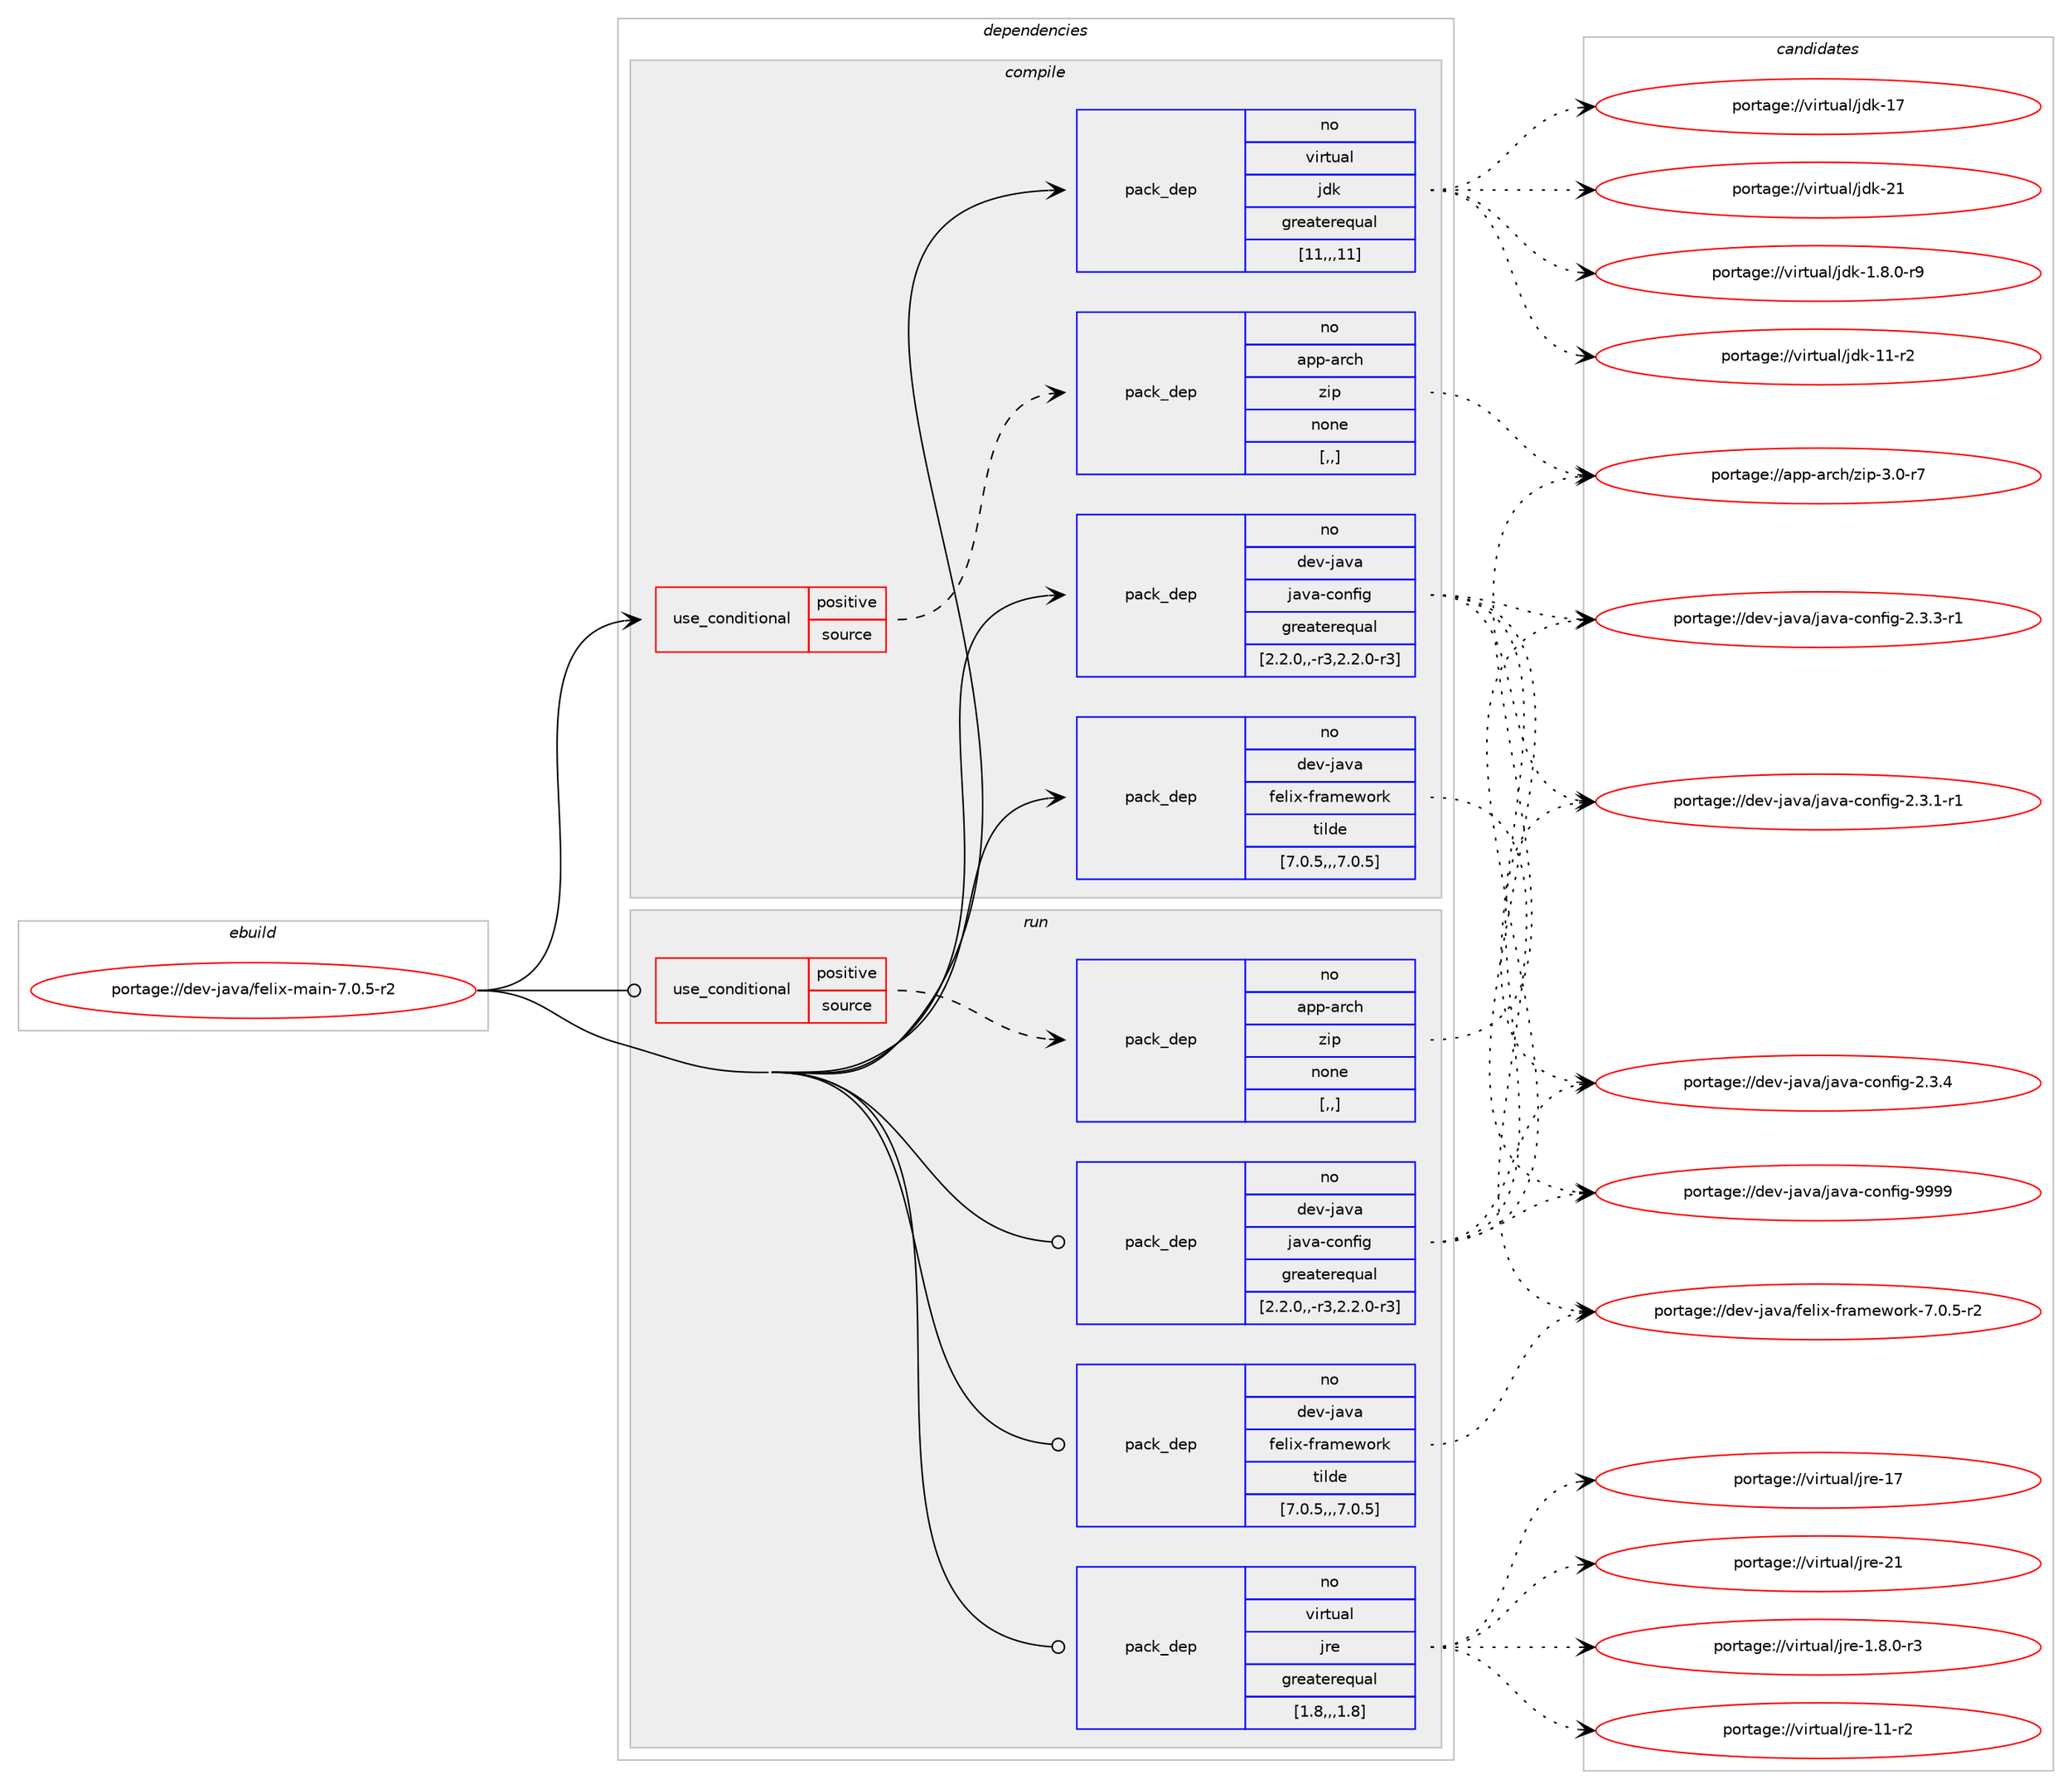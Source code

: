 digraph prolog {

# *************
# Graph options
# *************

newrank=true;
concentrate=true;
compound=true;
graph [rankdir=LR,fontname=Helvetica,fontsize=10,ranksep=1.5];#, ranksep=2.5, nodesep=0.2];
edge  [arrowhead=vee];
node  [fontname=Helvetica,fontsize=10];

# **********
# The ebuild
# **********

subgraph cluster_leftcol {
color=gray;
rank=same;
label=<<i>ebuild</i>>;
id [label="portage://dev-java/felix-main-7.0.5-r2", color=red, width=4, href="../dev-java/felix-main-7.0.5-r2.svg"];
}

# ****************
# The dependencies
# ****************

subgraph cluster_midcol {
color=gray;
label=<<i>dependencies</i>>;
subgraph cluster_compile {
fillcolor="#eeeeee";
style=filled;
label=<<i>compile</i>>;
subgraph cond21067 {
dependency91458 [label=<<TABLE BORDER="0" CELLBORDER="1" CELLSPACING="0" CELLPADDING="4"><TR><TD ROWSPAN="3" CELLPADDING="10">use_conditional</TD></TR><TR><TD>positive</TD></TR><TR><TD>source</TD></TR></TABLE>>, shape=none, color=red];
subgraph pack69367 {
dependency91459 [label=<<TABLE BORDER="0" CELLBORDER="1" CELLSPACING="0" CELLPADDING="4" WIDTH="220"><TR><TD ROWSPAN="6" CELLPADDING="30">pack_dep</TD></TR><TR><TD WIDTH="110">no</TD></TR><TR><TD>app-arch</TD></TR><TR><TD>zip</TD></TR><TR><TD>none</TD></TR><TR><TD>[,,]</TD></TR></TABLE>>, shape=none, color=blue];
}
dependency91458:e -> dependency91459:w [weight=20,style="dashed",arrowhead="vee"];
}
id:e -> dependency91458:w [weight=20,style="solid",arrowhead="vee"];
subgraph pack69368 {
dependency91460 [label=<<TABLE BORDER="0" CELLBORDER="1" CELLSPACING="0" CELLPADDING="4" WIDTH="220"><TR><TD ROWSPAN="6" CELLPADDING="30">pack_dep</TD></TR><TR><TD WIDTH="110">no</TD></TR><TR><TD>dev-java</TD></TR><TR><TD>felix-framework</TD></TR><TR><TD>tilde</TD></TR><TR><TD>[7.0.5,,,7.0.5]</TD></TR></TABLE>>, shape=none, color=blue];
}
id:e -> dependency91460:w [weight=20,style="solid",arrowhead="vee"];
subgraph pack69369 {
dependency91461 [label=<<TABLE BORDER="0" CELLBORDER="1" CELLSPACING="0" CELLPADDING="4" WIDTH="220"><TR><TD ROWSPAN="6" CELLPADDING="30">pack_dep</TD></TR><TR><TD WIDTH="110">no</TD></TR><TR><TD>dev-java</TD></TR><TR><TD>java-config</TD></TR><TR><TD>greaterequal</TD></TR><TR><TD>[2.2.0,,-r3,2.2.0-r3]</TD></TR></TABLE>>, shape=none, color=blue];
}
id:e -> dependency91461:w [weight=20,style="solid",arrowhead="vee"];
subgraph pack69370 {
dependency91462 [label=<<TABLE BORDER="0" CELLBORDER="1" CELLSPACING="0" CELLPADDING="4" WIDTH="220"><TR><TD ROWSPAN="6" CELLPADDING="30">pack_dep</TD></TR><TR><TD WIDTH="110">no</TD></TR><TR><TD>virtual</TD></TR><TR><TD>jdk</TD></TR><TR><TD>greaterequal</TD></TR><TR><TD>[11,,,11]</TD></TR></TABLE>>, shape=none, color=blue];
}
id:e -> dependency91462:w [weight=20,style="solid",arrowhead="vee"];
}
subgraph cluster_compileandrun {
fillcolor="#eeeeee";
style=filled;
label=<<i>compile and run</i>>;
}
subgraph cluster_run {
fillcolor="#eeeeee";
style=filled;
label=<<i>run</i>>;
subgraph cond21068 {
dependency91463 [label=<<TABLE BORDER="0" CELLBORDER="1" CELLSPACING="0" CELLPADDING="4"><TR><TD ROWSPAN="3" CELLPADDING="10">use_conditional</TD></TR><TR><TD>positive</TD></TR><TR><TD>source</TD></TR></TABLE>>, shape=none, color=red];
subgraph pack69371 {
dependency91464 [label=<<TABLE BORDER="0" CELLBORDER="1" CELLSPACING="0" CELLPADDING="4" WIDTH="220"><TR><TD ROWSPAN="6" CELLPADDING="30">pack_dep</TD></TR><TR><TD WIDTH="110">no</TD></TR><TR><TD>app-arch</TD></TR><TR><TD>zip</TD></TR><TR><TD>none</TD></TR><TR><TD>[,,]</TD></TR></TABLE>>, shape=none, color=blue];
}
dependency91463:e -> dependency91464:w [weight=20,style="dashed",arrowhead="vee"];
}
id:e -> dependency91463:w [weight=20,style="solid",arrowhead="odot"];
subgraph pack69372 {
dependency91465 [label=<<TABLE BORDER="0" CELLBORDER="1" CELLSPACING="0" CELLPADDING="4" WIDTH="220"><TR><TD ROWSPAN="6" CELLPADDING="30">pack_dep</TD></TR><TR><TD WIDTH="110">no</TD></TR><TR><TD>dev-java</TD></TR><TR><TD>felix-framework</TD></TR><TR><TD>tilde</TD></TR><TR><TD>[7.0.5,,,7.0.5]</TD></TR></TABLE>>, shape=none, color=blue];
}
id:e -> dependency91465:w [weight=20,style="solid",arrowhead="odot"];
subgraph pack69373 {
dependency91466 [label=<<TABLE BORDER="0" CELLBORDER="1" CELLSPACING="0" CELLPADDING="4" WIDTH="220"><TR><TD ROWSPAN="6" CELLPADDING="30">pack_dep</TD></TR><TR><TD WIDTH="110">no</TD></TR><TR><TD>dev-java</TD></TR><TR><TD>java-config</TD></TR><TR><TD>greaterequal</TD></TR><TR><TD>[2.2.0,,-r3,2.2.0-r3]</TD></TR></TABLE>>, shape=none, color=blue];
}
id:e -> dependency91466:w [weight=20,style="solid",arrowhead="odot"];
subgraph pack69374 {
dependency91467 [label=<<TABLE BORDER="0" CELLBORDER="1" CELLSPACING="0" CELLPADDING="4" WIDTH="220"><TR><TD ROWSPAN="6" CELLPADDING="30">pack_dep</TD></TR><TR><TD WIDTH="110">no</TD></TR><TR><TD>virtual</TD></TR><TR><TD>jre</TD></TR><TR><TD>greaterequal</TD></TR><TR><TD>[1.8,,,1.8]</TD></TR></TABLE>>, shape=none, color=blue];
}
id:e -> dependency91467:w [weight=20,style="solid",arrowhead="odot"];
}
}

# **************
# The candidates
# **************

subgraph cluster_choices {
rank=same;
color=gray;
label=<<i>candidates</i>>;

subgraph choice69367 {
color=black;
nodesep=1;
choice9711211245971149910447122105112455146484511455 [label="portage://app-arch/zip-3.0-r7", color=red, width=4,href="../app-arch/zip-3.0-r7.svg"];
dependency91459:e -> choice9711211245971149910447122105112455146484511455:w [style=dotted,weight="100"];
}
subgraph choice69368 {
color=black;
nodesep=1;
choice1001011184510697118974710210110810512045102114971091011191111141074555464846534511450 [label="portage://dev-java/felix-framework-7.0.5-r2", color=red, width=4,href="../dev-java/felix-framework-7.0.5-r2.svg"];
dependency91460:e -> choice1001011184510697118974710210110810512045102114971091011191111141074555464846534511450:w [style=dotted,weight="100"];
}
subgraph choice69369 {
color=black;
nodesep=1;
choice10010111845106971189747106971189745991111101021051034550465146494511449 [label="portage://dev-java/java-config-2.3.1-r1", color=red, width=4,href="../dev-java/java-config-2.3.1-r1.svg"];
choice10010111845106971189747106971189745991111101021051034550465146514511449 [label="portage://dev-java/java-config-2.3.3-r1", color=red, width=4,href="../dev-java/java-config-2.3.3-r1.svg"];
choice1001011184510697118974710697118974599111110102105103455046514652 [label="portage://dev-java/java-config-2.3.4", color=red, width=4,href="../dev-java/java-config-2.3.4.svg"];
choice10010111845106971189747106971189745991111101021051034557575757 [label="portage://dev-java/java-config-9999", color=red, width=4,href="../dev-java/java-config-9999.svg"];
dependency91461:e -> choice10010111845106971189747106971189745991111101021051034550465146494511449:w [style=dotted,weight="100"];
dependency91461:e -> choice10010111845106971189747106971189745991111101021051034550465146514511449:w [style=dotted,weight="100"];
dependency91461:e -> choice1001011184510697118974710697118974599111110102105103455046514652:w [style=dotted,weight="100"];
dependency91461:e -> choice10010111845106971189747106971189745991111101021051034557575757:w [style=dotted,weight="100"];
}
subgraph choice69370 {
color=black;
nodesep=1;
choice11810511411611797108471061001074549465646484511457 [label="portage://virtual/jdk-1.8.0-r9", color=red, width=4,href="../virtual/jdk-1.8.0-r9.svg"];
choice11810511411611797108471061001074549494511450 [label="portage://virtual/jdk-11-r2", color=red, width=4,href="../virtual/jdk-11-r2.svg"];
choice1181051141161179710847106100107454955 [label="portage://virtual/jdk-17", color=red, width=4,href="../virtual/jdk-17.svg"];
choice1181051141161179710847106100107455049 [label="portage://virtual/jdk-21", color=red, width=4,href="../virtual/jdk-21.svg"];
dependency91462:e -> choice11810511411611797108471061001074549465646484511457:w [style=dotted,weight="100"];
dependency91462:e -> choice11810511411611797108471061001074549494511450:w [style=dotted,weight="100"];
dependency91462:e -> choice1181051141161179710847106100107454955:w [style=dotted,weight="100"];
dependency91462:e -> choice1181051141161179710847106100107455049:w [style=dotted,weight="100"];
}
subgraph choice69371 {
color=black;
nodesep=1;
choice9711211245971149910447122105112455146484511455 [label="portage://app-arch/zip-3.0-r7", color=red, width=4,href="../app-arch/zip-3.0-r7.svg"];
dependency91464:e -> choice9711211245971149910447122105112455146484511455:w [style=dotted,weight="100"];
}
subgraph choice69372 {
color=black;
nodesep=1;
choice1001011184510697118974710210110810512045102114971091011191111141074555464846534511450 [label="portage://dev-java/felix-framework-7.0.5-r2", color=red, width=4,href="../dev-java/felix-framework-7.0.5-r2.svg"];
dependency91465:e -> choice1001011184510697118974710210110810512045102114971091011191111141074555464846534511450:w [style=dotted,weight="100"];
}
subgraph choice69373 {
color=black;
nodesep=1;
choice10010111845106971189747106971189745991111101021051034550465146494511449 [label="portage://dev-java/java-config-2.3.1-r1", color=red, width=4,href="../dev-java/java-config-2.3.1-r1.svg"];
choice10010111845106971189747106971189745991111101021051034550465146514511449 [label="portage://dev-java/java-config-2.3.3-r1", color=red, width=4,href="../dev-java/java-config-2.3.3-r1.svg"];
choice1001011184510697118974710697118974599111110102105103455046514652 [label="portage://dev-java/java-config-2.3.4", color=red, width=4,href="../dev-java/java-config-2.3.4.svg"];
choice10010111845106971189747106971189745991111101021051034557575757 [label="portage://dev-java/java-config-9999", color=red, width=4,href="../dev-java/java-config-9999.svg"];
dependency91466:e -> choice10010111845106971189747106971189745991111101021051034550465146494511449:w [style=dotted,weight="100"];
dependency91466:e -> choice10010111845106971189747106971189745991111101021051034550465146514511449:w [style=dotted,weight="100"];
dependency91466:e -> choice1001011184510697118974710697118974599111110102105103455046514652:w [style=dotted,weight="100"];
dependency91466:e -> choice10010111845106971189747106971189745991111101021051034557575757:w [style=dotted,weight="100"];
}
subgraph choice69374 {
color=black;
nodesep=1;
choice11810511411611797108471061141014549465646484511451 [label="portage://virtual/jre-1.8.0-r3", color=red, width=4,href="../virtual/jre-1.8.0-r3.svg"];
choice11810511411611797108471061141014549494511450 [label="portage://virtual/jre-11-r2", color=red, width=4,href="../virtual/jre-11-r2.svg"];
choice1181051141161179710847106114101454955 [label="portage://virtual/jre-17", color=red, width=4,href="../virtual/jre-17.svg"];
choice1181051141161179710847106114101455049 [label="portage://virtual/jre-21", color=red, width=4,href="../virtual/jre-21.svg"];
dependency91467:e -> choice11810511411611797108471061141014549465646484511451:w [style=dotted,weight="100"];
dependency91467:e -> choice11810511411611797108471061141014549494511450:w [style=dotted,weight="100"];
dependency91467:e -> choice1181051141161179710847106114101454955:w [style=dotted,weight="100"];
dependency91467:e -> choice1181051141161179710847106114101455049:w [style=dotted,weight="100"];
}
}

}
